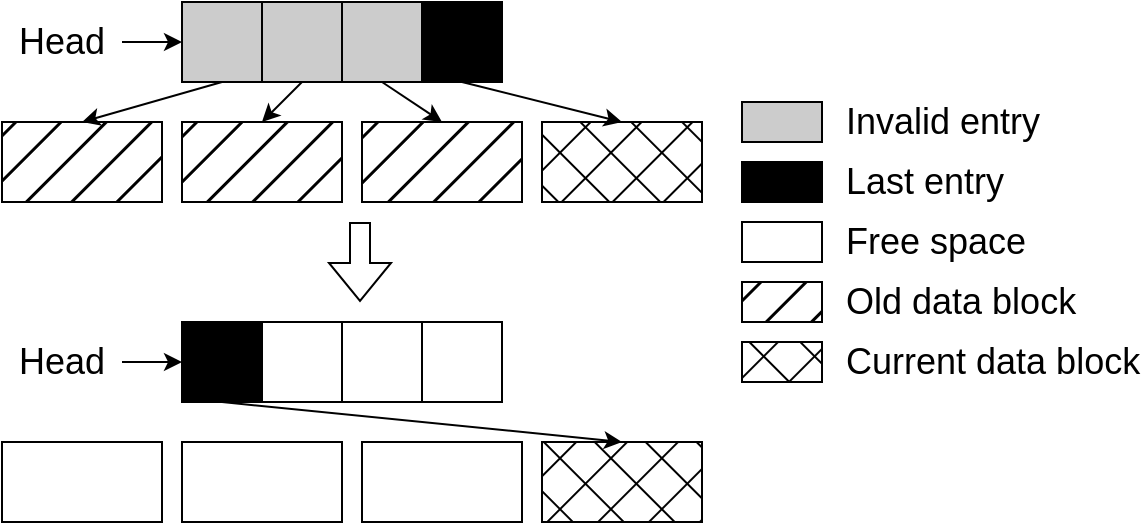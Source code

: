 <mxfile version="21.3.0" type="github">
  <diagram name="Page-1" id="NsSTfSK6y7PkXDlgdtSz">
    <mxGraphModel dx="2074" dy="1124" grid="1" gridSize="10" guides="1" tooltips="1" connect="1" arrows="1" fold="1" page="1" pageScale="1" pageWidth="850" pageHeight="1100" math="0" shadow="0">
      <root>
        <mxCell id="0" />
        <mxCell id="1" parent="0" />
        <mxCell id="hAMjwoxISmoEQ_6ooi0o-5" value="" style="rounded=0;whiteSpace=wrap;html=1;fillColor=#CCCCCC;" parent="1" vertex="1">
          <mxGeometry x="100" y="10" width="40" height="40" as="geometry" />
        </mxCell>
        <mxCell id="hAMjwoxISmoEQ_6ooi0o-6" value="" style="rounded=0;whiteSpace=wrap;html=1;fillColor=#CCCCCC;" parent="1" vertex="1">
          <mxGeometry x="140" y="10" width="40" height="40" as="geometry" />
        </mxCell>
        <mxCell id="hAMjwoxISmoEQ_6ooi0o-7" value="" style="rounded=0;whiteSpace=wrap;html=1;fillColor=#CCCCCC;" parent="1" vertex="1">
          <mxGeometry x="180" y="10" width="40" height="40" as="geometry" />
        </mxCell>
        <mxCell id="hAMjwoxISmoEQ_6ooi0o-8" value="" style="rounded=0;whiteSpace=wrap;html=1;fillColor=#000000;" parent="1" vertex="1">
          <mxGeometry x="220" y="10" width="40" height="40" as="geometry" />
        </mxCell>
        <mxCell id="hAMjwoxISmoEQ_6ooi0o-18" value="" style="rounded=0;whiteSpace=wrap;html=1;fillColor=#CCCCCC;" parent="1" vertex="1">
          <mxGeometry x="380" y="60" width="40" height="20" as="geometry" />
        </mxCell>
        <mxCell id="hAMjwoxISmoEQ_6ooi0o-19" value="" style="rounded=0;whiteSpace=wrap;html=1;fillColor=#000000;" parent="1" vertex="1">
          <mxGeometry x="380" y="90" width="40" height="20" as="geometry" />
        </mxCell>
        <mxCell id="hAMjwoxISmoEQ_6ooi0o-20" value="" style="rounded=0;whiteSpace=wrap;html=1;" parent="1" vertex="1">
          <mxGeometry x="380" y="120" width="40" height="20" as="geometry" />
        </mxCell>
        <mxCell id="hAMjwoxISmoEQ_6ooi0o-21" value="&lt;font style=&quot;font-size: 18px;&quot;&gt;Invalid entry&lt;/font&gt;" style="rounded=0;whiteSpace=wrap;html=1;fillColor=none;strokeColor=none;align=left;" parent="1" vertex="1">
          <mxGeometry x="430" y="60" width="120" height="20" as="geometry" />
        </mxCell>
        <mxCell id="hAMjwoxISmoEQ_6ooi0o-22" value="&lt;font style=&quot;font-size: 18px;&quot;&gt;Last entry&lt;/font&gt;" style="rounded=0;whiteSpace=wrap;html=1;fillColor=none;strokeColor=none;align=left;" parent="1" vertex="1">
          <mxGeometry x="430" y="90" width="120" height="20" as="geometry" />
        </mxCell>
        <mxCell id="hAMjwoxISmoEQ_6ooi0o-23" value="&lt;font style=&quot;font-size: 18px;&quot;&gt;Free space&lt;/font&gt;" style="rounded=0;whiteSpace=wrap;html=1;fillColor=none;strokeColor=none;align=left;" parent="1" vertex="1">
          <mxGeometry x="430" y="120" width="120" height="20" as="geometry" />
        </mxCell>
        <mxCell id="M4mcyi1yTIt_T79iE7tK-1" value="&lt;font style=&quot;font-size: 18px;&quot;&gt;Head&lt;/font&gt;" style="rounded=0;whiteSpace=wrap;html=1;fillColor=none;strokeColor=none;" vertex="1" parent="1">
          <mxGeometry x="10" y="10" width="60" height="40" as="geometry" />
        </mxCell>
        <mxCell id="M4mcyi1yTIt_T79iE7tK-2" value="" style="endArrow=classic;html=1;rounded=0;exitX=1;exitY=0.5;exitDx=0;exitDy=0;entryX=0;entryY=0.5;entryDx=0;entryDy=0;" edge="1" parent="1" source="M4mcyi1yTIt_T79iE7tK-1" target="hAMjwoxISmoEQ_6ooi0o-5">
          <mxGeometry width="50" height="50" relative="1" as="geometry">
            <mxPoint x="400" y="280" as="sourcePoint" />
            <mxPoint x="450" y="230" as="targetPoint" />
          </mxGeometry>
        </mxCell>
        <mxCell id="M4mcyi1yTIt_T79iE7tK-3" value="" style="rounded=0;whiteSpace=wrap;html=1;fillStyle=hatch;fillColor=#000000;" vertex="1" parent="1">
          <mxGeometry x="10" y="70" width="80" height="40" as="geometry" />
        </mxCell>
        <mxCell id="M4mcyi1yTIt_T79iE7tK-4" value="" style="rounded=0;whiteSpace=wrap;html=1;fillStyle=hatch;fillColor=#000000;" vertex="1" parent="1">
          <mxGeometry x="100" y="70" width="80" height="40" as="geometry" />
        </mxCell>
        <mxCell id="M4mcyi1yTIt_T79iE7tK-5" value="" style="rounded=0;whiteSpace=wrap;html=1;fillStyle=hatch;fillColor=#000000;" vertex="1" parent="1">
          <mxGeometry x="190" y="70" width="80" height="40" as="geometry" />
        </mxCell>
        <mxCell id="M4mcyi1yTIt_T79iE7tK-6" value="" style="rounded=0;whiteSpace=wrap;html=1;fillStyle=cross-hatch;fillColor=#000000;" vertex="1" parent="1">
          <mxGeometry x="280" y="70" width="80" height="40" as="geometry" />
        </mxCell>
        <mxCell id="M4mcyi1yTIt_T79iE7tK-17" value="" style="endArrow=classic;html=1;rounded=0;exitX=0.5;exitY=1;exitDx=0;exitDy=0;entryX=0.5;entryY=0;entryDx=0;entryDy=0;" edge="1" parent="1" source="hAMjwoxISmoEQ_6ooi0o-5" target="M4mcyi1yTIt_T79iE7tK-3">
          <mxGeometry width="50" height="50" relative="1" as="geometry">
            <mxPoint x="400" y="280" as="sourcePoint" />
            <mxPoint x="450" y="230" as="targetPoint" />
          </mxGeometry>
        </mxCell>
        <mxCell id="M4mcyi1yTIt_T79iE7tK-18" value="" style="endArrow=classic;html=1;rounded=0;exitX=0.5;exitY=1;exitDx=0;exitDy=0;entryX=0.5;entryY=0;entryDx=0;entryDy=0;" edge="1" parent="1" source="hAMjwoxISmoEQ_6ooi0o-6" target="M4mcyi1yTIt_T79iE7tK-4">
          <mxGeometry width="50" height="50" relative="1" as="geometry">
            <mxPoint x="130" y="60" as="sourcePoint" />
            <mxPoint x="60" y="80" as="targetPoint" />
          </mxGeometry>
        </mxCell>
        <mxCell id="M4mcyi1yTIt_T79iE7tK-19" value="" style="endArrow=classic;html=1;rounded=0;exitX=0.5;exitY=1;exitDx=0;exitDy=0;entryX=0.5;entryY=0;entryDx=0;entryDy=0;" edge="1" parent="1" source="hAMjwoxISmoEQ_6ooi0o-7" target="M4mcyi1yTIt_T79iE7tK-5">
          <mxGeometry width="50" height="50" relative="1" as="geometry">
            <mxPoint x="140" y="70" as="sourcePoint" />
            <mxPoint x="70" y="90" as="targetPoint" />
          </mxGeometry>
        </mxCell>
        <mxCell id="M4mcyi1yTIt_T79iE7tK-20" value="" style="endArrow=classic;html=1;rounded=0;exitX=0.5;exitY=1;exitDx=0;exitDy=0;entryX=0.5;entryY=0;entryDx=0;entryDy=0;" edge="1" parent="1" source="hAMjwoxISmoEQ_6ooi0o-8" target="M4mcyi1yTIt_T79iE7tK-6">
          <mxGeometry width="50" height="50" relative="1" as="geometry">
            <mxPoint x="150" y="80" as="sourcePoint" />
            <mxPoint x="80" y="100" as="targetPoint" />
          </mxGeometry>
        </mxCell>
        <mxCell id="M4mcyi1yTIt_T79iE7tK-21" value="" style="rounded=0;whiteSpace=wrap;html=1;fillColor=#000000;" vertex="1" parent="1">
          <mxGeometry x="100" y="170" width="40" height="40" as="geometry" />
        </mxCell>
        <mxCell id="M4mcyi1yTIt_T79iE7tK-22" value="" style="rounded=0;whiteSpace=wrap;html=1;fillColor=none;" vertex="1" parent="1">
          <mxGeometry x="140" y="170" width="40" height="40" as="geometry" />
        </mxCell>
        <mxCell id="M4mcyi1yTIt_T79iE7tK-23" value="" style="rounded=0;whiteSpace=wrap;html=1;fillColor=none;" vertex="1" parent="1">
          <mxGeometry x="180" y="170" width="40" height="40" as="geometry" />
        </mxCell>
        <mxCell id="M4mcyi1yTIt_T79iE7tK-24" value="" style="rounded=0;whiteSpace=wrap;html=1;fillColor=none;" vertex="1" parent="1">
          <mxGeometry x="220" y="170" width="40" height="40" as="geometry" />
        </mxCell>
        <mxCell id="M4mcyi1yTIt_T79iE7tK-25" value="&lt;font style=&quot;font-size: 18px;&quot;&gt;Head&lt;/font&gt;" style="rounded=0;whiteSpace=wrap;html=1;fillColor=none;strokeColor=none;" vertex="1" parent="1">
          <mxGeometry x="10" y="170" width="60" height="40" as="geometry" />
        </mxCell>
        <mxCell id="M4mcyi1yTIt_T79iE7tK-26" value="" style="endArrow=classic;html=1;rounded=0;exitX=1;exitY=0.5;exitDx=0;exitDy=0;entryX=0;entryY=0.5;entryDx=0;entryDy=0;" edge="1" parent="1" source="M4mcyi1yTIt_T79iE7tK-25" target="M4mcyi1yTIt_T79iE7tK-21">
          <mxGeometry width="50" height="50" relative="1" as="geometry">
            <mxPoint x="400" y="440" as="sourcePoint" />
            <mxPoint x="450" y="390" as="targetPoint" />
          </mxGeometry>
        </mxCell>
        <mxCell id="M4mcyi1yTIt_T79iE7tK-27" value="" style="rounded=0;whiteSpace=wrap;html=1;fillStyle=hatch;fillColor=none;" vertex="1" parent="1">
          <mxGeometry x="10" y="230" width="80" height="40" as="geometry" />
        </mxCell>
        <mxCell id="M4mcyi1yTIt_T79iE7tK-28" value="" style="rounded=0;whiteSpace=wrap;html=1;fillStyle=hatch;fillColor=none;" vertex="1" parent="1">
          <mxGeometry x="100" y="230" width="80" height="40" as="geometry" />
        </mxCell>
        <mxCell id="M4mcyi1yTIt_T79iE7tK-29" value="" style="rounded=0;whiteSpace=wrap;html=1;fillStyle=hatch;fillColor=none;" vertex="1" parent="1">
          <mxGeometry x="190" y="230" width="80" height="40" as="geometry" />
        </mxCell>
        <mxCell id="M4mcyi1yTIt_T79iE7tK-30" value="" style="rounded=0;whiteSpace=wrap;html=1;fillStyle=cross-hatch;fillColor=#000000;" vertex="1" parent="1">
          <mxGeometry x="280" y="230" width="80" height="40" as="geometry" />
        </mxCell>
        <mxCell id="M4mcyi1yTIt_T79iE7tK-31" value="" style="endArrow=classic;html=1;rounded=0;exitX=0.5;exitY=1;exitDx=0;exitDy=0;entryX=0.5;entryY=0;entryDx=0;entryDy=0;" edge="1" parent="1" source="M4mcyi1yTIt_T79iE7tK-21" target="M4mcyi1yTIt_T79iE7tK-30">
          <mxGeometry width="50" height="50" relative="1" as="geometry">
            <mxPoint x="400" y="440" as="sourcePoint" />
            <mxPoint x="450" y="390" as="targetPoint" />
          </mxGeometry>
        </mxCell>
        <mxCell id="M4mcyi1yTIt_T79iE7tK-35" value="" style="shape=flexArrow;endArrow=classic;html=1;rounded=0;" edge="1" parent="1">
          <mxGeometry width="50" height="50" relative="1" as="geometry">
            <mxPoint x="189" y="120" as="sourcePoint" />
            <mxPoint x="189" y="160" as="targetPoint" />
          </mxGeometry>
        </mxCell>
        <mxCell id="M4mcyi1yTIt_T79iE7tK-36" value="" style="rounded=0;whiteSpace=wrap;html=1;fillStyle=hatch;fillColor=#000000;" vertex="1" parent="1">
          <mxGeometry x="380" y="150" width="40" height="20" as="geometry" />
        </mxCell>
        <mxCell id="M4mcyi1yTIt_T79iE7tK-37" value="&lt;font style=&quot;font-size: 18px;&quot;&gt;Old data block&lt;/font&gt;" style="rounded=0;whiteSpace=wrap;html=1;fillColor=none;strokeColor=none;align=left;" vertex="1" parent="1">
          <mxGeometry x="430" y="150" width="120" height="20" as="geometry" />
        </mxCell>
        <mxCell id="M4mcyi1yTIt_T79iE7tK-38" value="" style="rounded=0;whiteSpace=wrap;html=1;fillStyle=cross-hatch;fillColor=#000000;" vertex="1" parent="1">
          <mxGeometry x="380" y="180" width="40" height="20" as="geometry" />
        </mxCell>
        <mxCell id="M4mcyi1yTIt_T79iE7tK-39" value="&lt;font style=&quot;font-size: 18px;&quot;&gt;Current data block&lt;/font&gt;" style="rounded=0;whiteSpace=wrap;html=1;fillColor=none;strokeColor=none;align=left;" vertex="1" parent="1">
          <mxGeometry x="430" y="180" width="150" height="20" as="geometry" />
        </mxCell>
      </root>
    </mxGraphModel>
  </diagram>
</mxfile>
